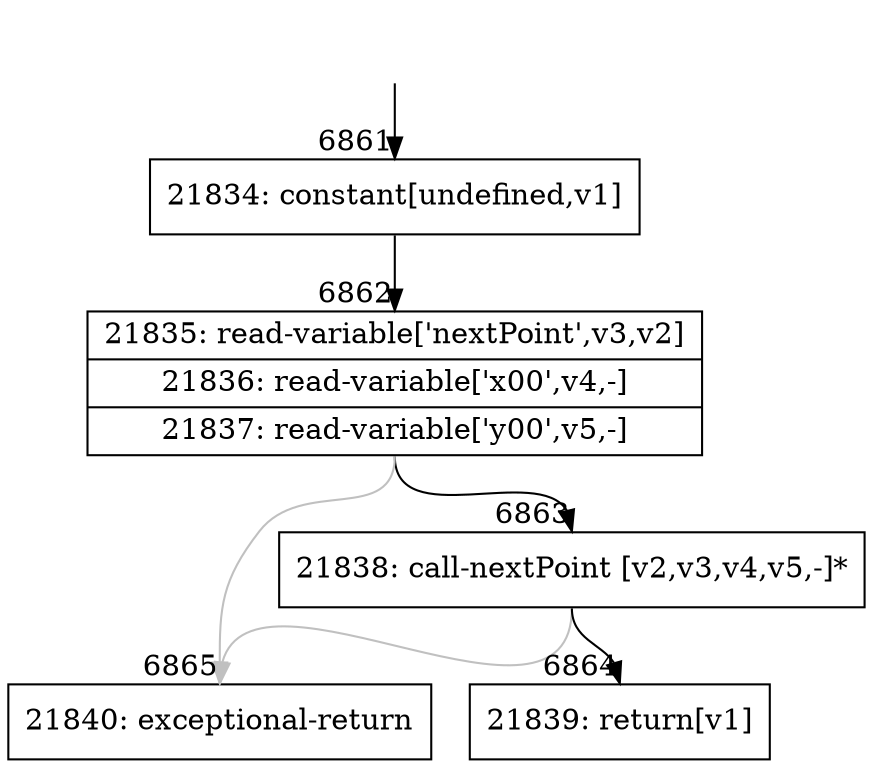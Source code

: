 digraph {
rankdir="TD"
BB_entry613[shape=none,label=""];
BB_entry613 -> BB6861 [tailport=s, headport=n, headlabel="    6861"]
BB6861 [shape=record label="{21834: constant[undefined,v1]}" ] 
BB6861 -> BB6862 [tailport=s, headport=n, headlabel="      6862"]
BB6862 [shape=record label="{21835: read-variable['nextPoint',v3,v2]|21836: read-variable['x00',v4,-]|21837: read-variable['y00',v5,-]}" ] 
BB6862 -> BB6863 [tailport=s, headport=n, headlabel="      6863"]
BB6862 -> BB6865 [tailport=s, headport=n, color=gray, headlabel="      6865"]
BB6863 [shape=record label="{21838: call-nextPoint [v2,v3,v4,v5,-]*}" ] 
BB6863 -> BB6864 [tailport=s, headport=n, headlabel="      6864"]
BB6863 -> BB6865 [tailport=s, headport=n, color=gray]
BB6864 [shape=record label="{21839: return[v1]}" ] 
BB6865 [shape=record label="{21840: exceptional-return}" ] 
//#$~ 3953
}

